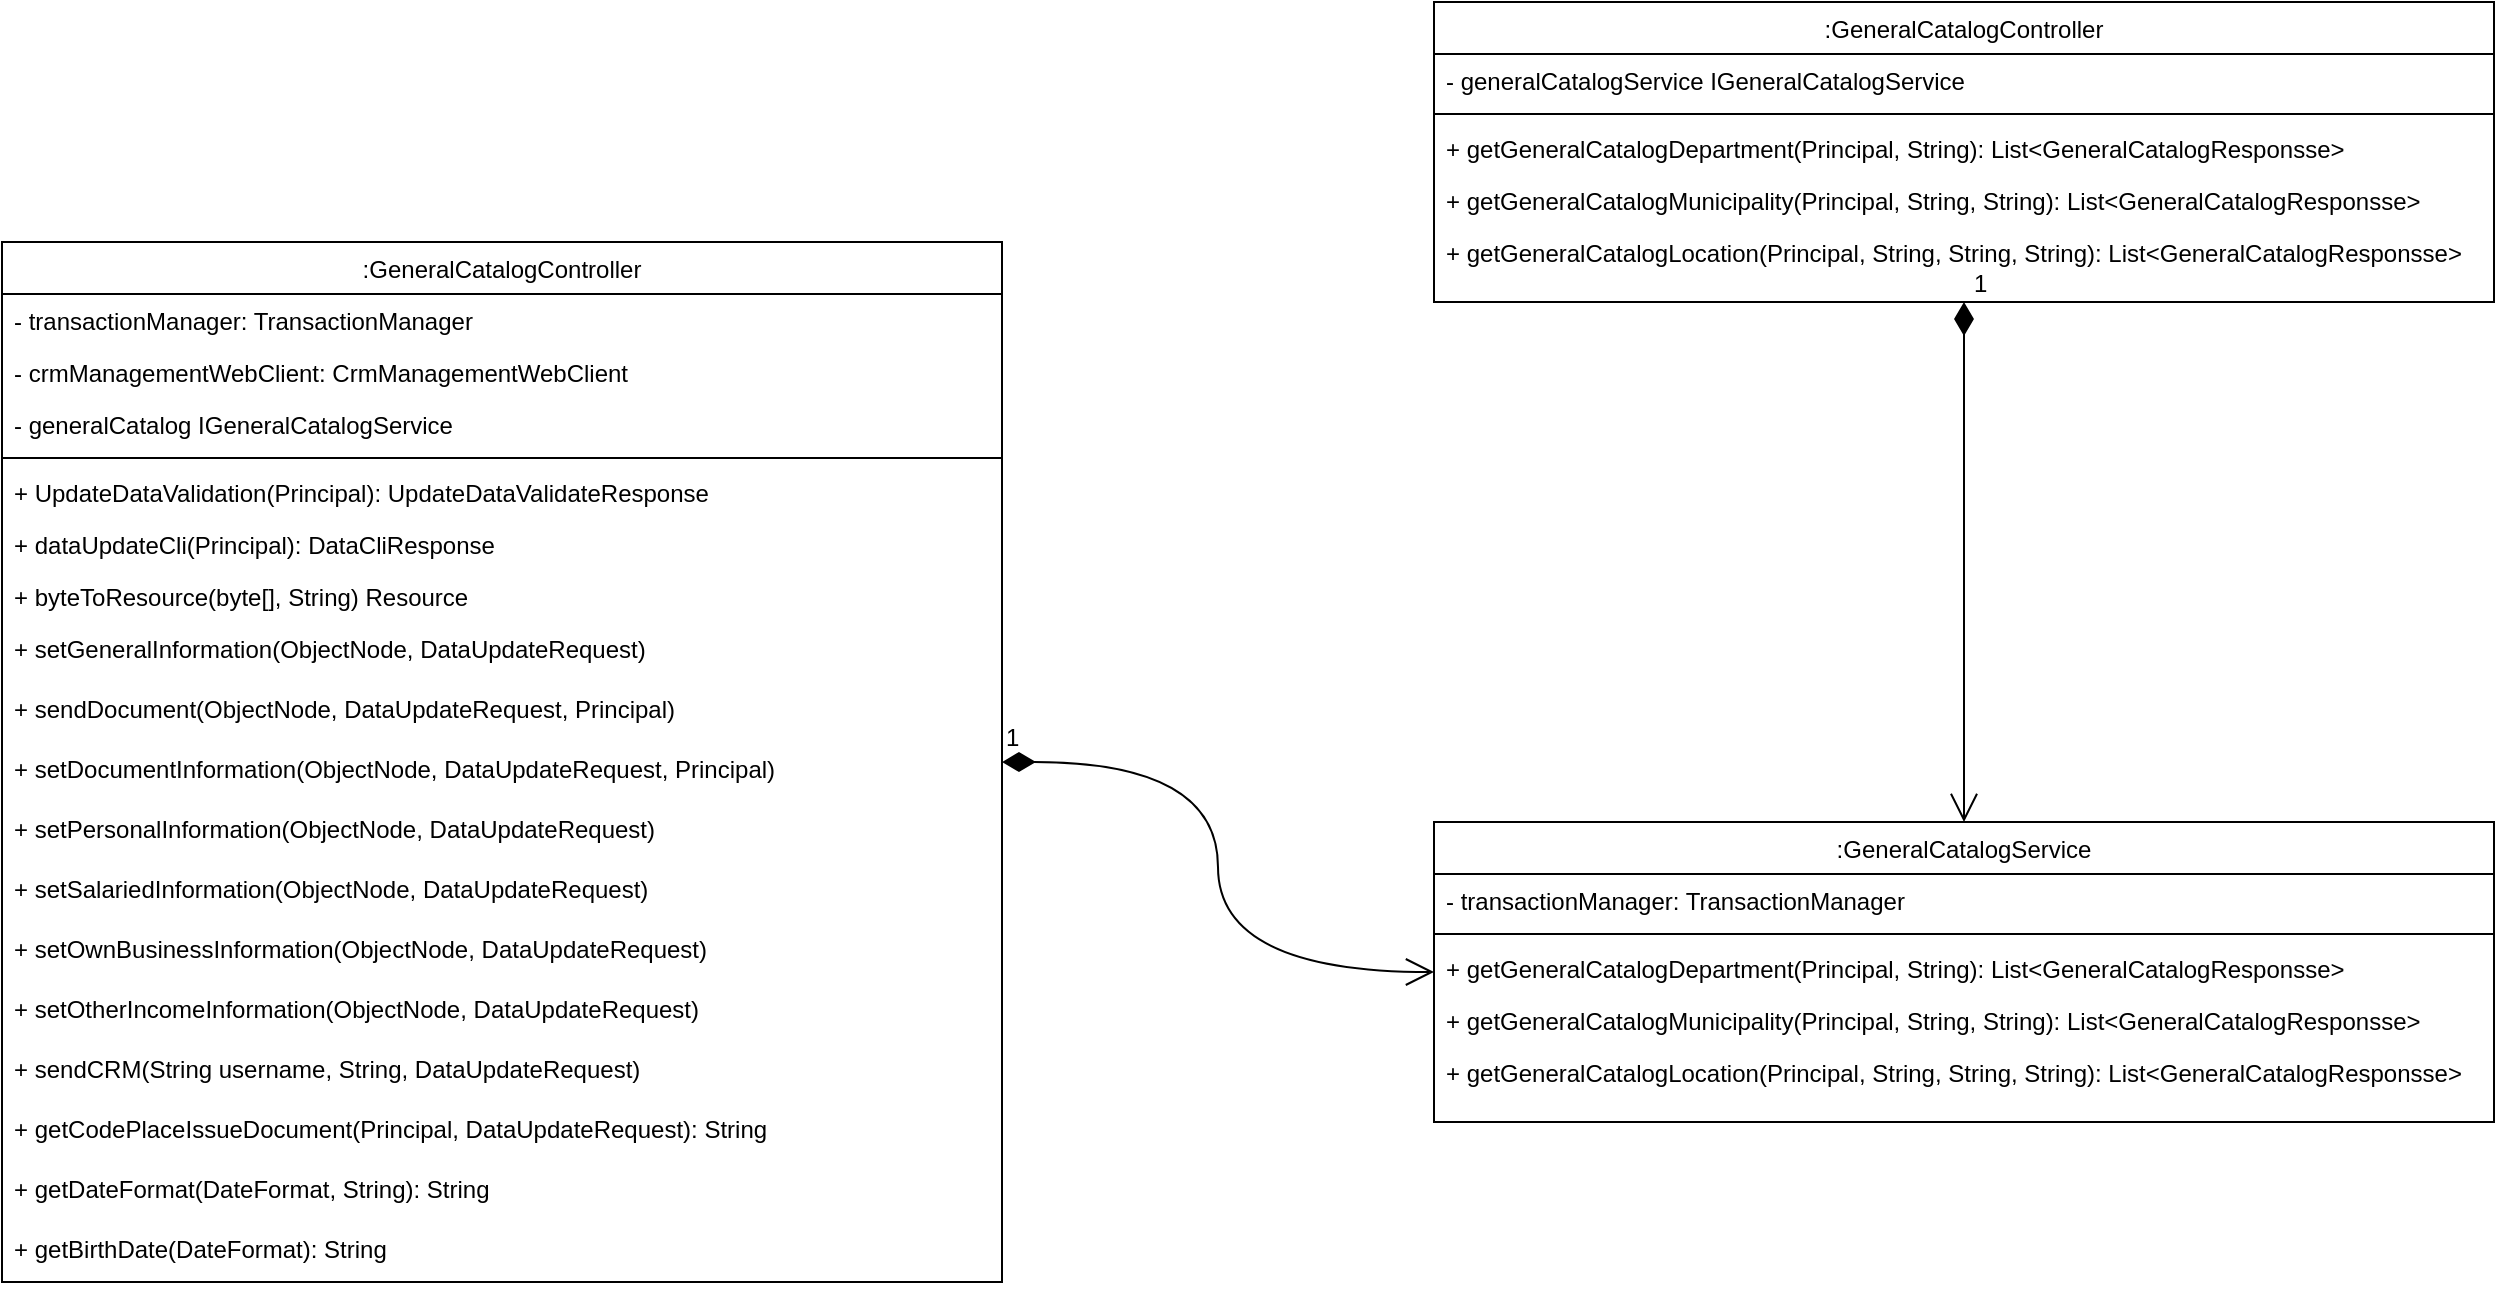 <mxfile version="24.0.2" type="github">
  <diagram id="C5RBs43oDa-KdzZeNtuy" name="Page-1">
    <mxGraphModel dx="2277" dy="2562" grid="1" gridSize="10" guides="1" tooltips="1" connect="1" arrows="1" fold="1" page="1" pageScale="1" pageWidth="827" pageHeight="1169" math="0" shadow="0">
      <root>
        <mxCell id="WIyWlLk6GJQsqaUBKTNV-0" />
        <mxCell id="WIyWlLk6GJQsqaUBKTNV-1" parent="WIyWlLk6GJQsqaUBKTNV-0" />
        <mxCell id="a0fRmnBFIjUAvSHUjLkj-1" value=":GeneralCatalogController" style="swimlane;fontStyle=0;align=center;verticalAlign=top;childLayout=stackLayout;horizontal=1;startSize=26;horizontalStack=0;resizeParent=1;resizeLast=0;collapsible=1;marginBottom=0;rounded=0;shadow=0;strokeWidth=1;" vertex="1" parent="WIyWlLk6GJQsqaUBKTNV-1">
          <mxGeometry x="880" y="-390" width="530" height="150" as="geometry">
            <mxRectangle x="550" y="140" width="160" height="26" as="alternateBounds" />
          </mxGeometry>
        </mxCell>
        <mxCell id="a0fRmnBFIjUAvSHUjLkj-2" value="- generalCatalogService IGeneralCatalogService" style="text;align=left;verticalAlign=top;spacingLeft=4;spacingRight=4;overflow=hidden;rotatable=0;points=[[0,0.5],[1,0.5]];portConstraint=eastwest;" vertex="1" parent="a0fRmnBFIjUAvSHUjLkj-1">
          <mxGeometry y="26" width="530" height="26" as="geometry" />
        </mxCell>
        <mxCell id="a0fRmnBFIjUAvSHUjLkj-7" value="" style="line;html=1;strokeWidth=1;align=left;verticalAlign=middle;spacingTop=-1;spacingLeft=3;spacingRight=3;rotatable=0;labelPosition=right;points=[];portConstraint=eastwest;" vertex="1" parent="a0fRmnBFIjUAvSHUjLkj-1">
          <mxGeometry y="52" width="530" height="8" as="geometry" />
        </mxCell>
        <mxCell id="a0fRmnBFIjUAvSHUjLkj-8" value="+ getGeneralCatalogDepartment(Principal, String): List&lt;GeneralCatalogResponsse&gt;" style="text;align=left;verticalAlign=top;spacingLeft=4;spacingRight=4;overflow=hidden;rotatable=0;points=[[0,0.5],[1,0.5]];portConstraint=eastwest;" vertex="1" parent="a0fRmnBFIjUAvSHUjLkj-1">
          <mxGeometry y="60" width="530" height="26" as="geometry" />
        </mxCell>
        <mxCell id="a0fRmnBFIjUAvSHUjLkj-10" value="+ getGeneralCatalogMunicipality(Principal, String, String): List&lt;GeneralCatalogResponsse&gt;" style="text;align=left;verticalAlign=top;spacingLeft=4;spacingRight=4;overflow=hidden;rotatable=0;points=[[0,0.5],[1,0.5]];portConstraint=eastwest;" vertex="1" parent="a0fRmnBFIjUAvSHUjLkj-1">
          <mxGeometry y="86" width="530" height="26" as="geometry" />
        </mxCell>
        <mxCell id="a0fRmnBFIjUAvSHUjLkj-11" value="+ getGeneralCatalogLocation(Principal, String, String, String): List&lt;GeneralCatalogResponsse&gt;" style="text;align=left;verticalAlign=top;spacingLeft=4;spacingRight=4;overflow=hidden;rotatable=0;points=[[0,0.5],[1,0.5]];portConstraint=eastwest;" vertex="1" parent="a0fRmnBFIjUAvSHUjLkj-1">
          <mxGeometry y="112" width="530" height="26" as="geometry" />
        </mxCell>
        <mxCell id="a0fRmnBFIjUAvSHUjLkj-12" value=":GeneralCatalogController" style="swimlane;fontStyle=0;align=center;verticalAlign=top;childLayout=stackLayout;horizontal=1;startSize=26;horizontalStack=0;resizeParent=1;resizeLast=0;collapsible=1;marginBottom=0;rounded=0;shadow=0;strokeWidth=1;" vertex="1" parent="WIyWlLk6GJQsqaUBKTNV-1">
          <mxGeometry x="164" y="-270" width="500" height="520" as="geometry">
            <mxRectangle x="550" y="140" width="160" height="26" as="alternateBounds" />
          </mxGeometry>
        </mxCell>
        <mxCell id="a0fRmnBFIjUAvSHUjLkj-13" value="- transactionManager: TransactionManager    " style="text;align=left;verticalAlign=top;spacingLeft=4;spacingRight=4;overflow=hidden;rotatable=0;points=[[0,0.5],[1,0.5]];portConstraint=eastwest;" vertex="1" parent="a0fRmnBFIjUAvSHUjLkj-12">
          <mxGeometry y="26" width="500" height="26" as="geometry" />
        </mxCell>
        <mxCell id="a0fRmnBFIjUAvSHUjLkj-19" value="- crmManagementWebClient: CrmManagementWebClient" style="text;align=left;verticalAlign=top;spacingLeft=4;spacingRight=4;overflow=hidden;rotatable=0;points=[[0,0.5],[1,0.5]];portConstraint=eastwest;" vertex="1" parent="a0fRmnBFIjUAvSHUjLkj-12">
          <mxGeometry y="52" width="500" height="26" as="geometry" />
        </mxCell>
        <mxCell id="a0fRmnBFIjUAvSHUjLkj-20" value="- generalCatalog IGeneralCatalogService" style="text;align=left;verticalAlign=top;spacingLeft=4;spacingRight=4;overflow=hidden;rotatable=0;points=[[0,0.5],[1,0.5]];portConstraint=eastwest;" vertex="1" parent="a0fRmnBFIjUAvSHUjLkj-12">
          <mxGeometry y="78" width="500" height="26" as="geometry" />
        </mxCell>
        <mxCell id="a0fRmnBFIjUAvSHUjLkj-14" value="" style="line;html=1;strokeWidth=1;align=left;verticalAlign=middle;spacingTop=-1;spacingLeft=3;spacingRight=3;rotatable=0;labelPosition=right;points=[];portConstraint=eastwest;" vertex="1" parent="a0fRmnBFIjUAvSHUjLkj-12">
          <mxGeometry y="104" width="500" height="8" as="geometry" />
        </mxCell>
        <mxCell id="a0fRmnBFIjUAvSHUjLkj-15" value="+ UpdateDataValidation(Principal): UpdateDataValidateResponse" style="text;align=left;verticalAlign=top;spacingLeft=4;spacingRight=4;overflow=hidden;rotatable=0;points=[[0,0.5],[1,0.5]];portConstraint=eastwest;" vertex="1" parent="a0fRmnBFIjUAvSHUjLkj-12">
          <mxGeometry y="112" width="500" height="26" as="geometry" />
        </mxCell>
        <mxCell id="a0fRmnBFIjUAvSHUjLkj-16" value="+ dataUpdateCli(Principal): DataCliResponse" style="text;align=left;verticalAlign=top;spacingLeft=4;spacingRight=4;overflow=hidden;rotatable=0;points=[[0,0.5],[1,0.5]];portConstraint=eastwest;" vertex="1" parent="a0fRmnBFIjUAvSHUjLkj-12">
          <mxGeometry y="138" width="500" height="26" as="geometry" />
        </mxCell>
        <mxCell id="a0fRmnBFIjUAvSHUjLkj-17" value="+ byteToResource(byte[], String) Resource" style="text;align=left;verticalAlign=top;spacingLeft=4;spacingRight=4;overflow=hidden;rotatable=0;points=[[0,0.5],[1,0.5]];portConstraint=eastwest;" vertex="1" parent="a0fRmnBFIjUAvSHUjLkj-12">
          <mxGeometry y="164" width="500" height="26" as="geometry" />
        </mxCell>
        <mxCell id="a0fRmnBFIjUAvSHUjLkj-23" value="+ setGeneralInformation(ObjectNode, DataUpdateRequest)" style="text;align=left;verticalAlign=top;spacingLeft=4;spacingRight=4;overflow=hidden;rotatable=0;points=[[0,0.5],[1,0.5]];portConstraint=eastwest;" vertex="1" parent="a0fRmnBFIjUAvSHUjLkj-12">
          <mxGeometry y="190" width="500" height="30" as="geometry" />
        </mxCell>
        <mxCell id="a0fRmnBFIjUAvSHUjLkj-30" value="+ sendDocument(ObjectNode, DataUpdateRequest, Principal)" style="text;align=left;verticalAlign=top;spacingLeft=4;spacingRight=4;overflow=hidden;rotatable=0;points=[[0,0.5],[1,0.5]];portConstraint=eastwest;" vertex="1" parent="a0fRmnBFIjUAvSHUjLkj-12">
          <mxGeometry y="220" width="500" height="30" as="geometry" />
        </mxCell>
        <mxCell id="a0fRmnBFIjUAvSHUjLkj-32" value="+ setDocumentInformation(ObjectNode, DataUpdateRequest, Principal)" style="text;align=left;verticalAlign=top;spacingLeft=4;spacingRight=4;overflow=hidden;rotatable=0;points=[[0,0.5],[1,0.5]];portConstraint=eastwest;" vertex="1" parent="a0fRmnBFIjUAvSHUjLkj-12">
          <mxGeometry y="250" width="500" height="30" as="geometry" />
        </mxCell>
        <mxCell id="a0fRmnBFIjUAvSHUjLkj-33" value="+ setPersonalInformation(ObjectNode, DataUpdateRequest)" style="text;align=left;verticalAlign=top;spacingLeft=4;spacingRight=4;overflow=hidden;rotatable=0;points=[[0,0.5],[1,0.5]];portConstraint=eastwest;" vertex="1" parent="a0fRmnBFIjUAvSHUjLkj-12">
          <mxGeometry y="280" width="500" height="30" as="geometry" />
        </mxCell>
        <mxCell id="a0fRmnBFIjUAvSHUjLkj-34" value="+ setSalariedInformation(ObjectNode, DataUpdateRequest)" style="text;align=left;verticalAlign=top;spacingLeft=4;spacingRight=4;overflow=hidden;rotatable=0;points=[[0,0.5],[1,0.5]];portConstraint=eastwest;" vertex="1" parent="a0fRmnBFIjUAvSHUjLkj-12">
          <mxGeometry y="310" width="500" height="30" as="geometry" />
        </mxCell>
        <mxCell id="a0fRmnBFIjUAvSHUjLkj-35" value="+ setOwnBusinessInformation(ObjectNode, DataUpdateRequest)" style="text;align=left;verticalAlign=top;spacingLeft=4;spacingRight=4;overflow=hidden;rotatable=0;points=[[0,0.5],[1,0.5]];portConstraint=eastwest;" vertex="1" parent="a0fRmnBFIjUAvSHUjLkj-12">
          <mxGeometry y="340" width="500" height="30" as="geometry" />
        </mxCell>
        <mxCell id="a0fRmnBFIjUAvSHUjLkj-36" value="+ setOtherIncomeInformation(ObjectNode, DataUpdateRequest)" style="text;align=left;verticalAlign=top;spacingLeft=4;spacingRight=4;overflow=hidden;rotatable=0;points=[[0,0.5],[1,0.5]];portConstraint=eastwest;" vertex="1" parent="a0fRmnBFIjUAvSHUjLkj-12">
          <mxGeometry y="370" width="500" height="30" as="geometry" />
        </mxCell>
        <mxCell id="a0fRmnBFIjUAvSHUjLkj-37" value="+ sendCRM(String username, String, DataUpdateRequest)" style="text;align=left;verticalAlign=top;spacingLeft=4;spacingRight=4;overflow=hidden;rotatable=0;points=[[0,0.5],[1,0.5]];portConstraint=eastwest;" vertex="1" parent="a0fRmnBFIjUAvSHUjLkj-12">
          <mxGeometry y="400" width="500" height="30" as="geometry" />
        </mxCell>
        <mxCell id="a0fRmnBFIjUAvSHUjLkj-38" value="+ getCodePlaceIssueDocument(Principal, DataUpdateRequest): String" style="text;align=left;verticalAlign=top;spacingLeft=4;spacingRight=4;overflow=hidden;rotatable=0;points=[[0,0.5],[1,0.5]];portConstraint=eastwest;" vertex="1" parent="a0fRmnBFIjUAvSHUjLkj-12">
          <mxGeometry y="430" width="500" height="30" as="geometry" />
        </mxCell>
        <mxCell id="a0fRmnBFIjUAvSHUjLkj-39" value="+ getDateFormat(DateFormat, String): String" style="text;align=left;verticalAlign=top;spacingLeft=4;spacingRight=4;overflow=hidden;rotatable=0;points=[[0,0.5],[1,0.5]];portConstraint=eastwest;" vertex="1" parent="a0fRmnBFIjUAvSHUjLkj-12">
          <mxGeometry y="460" width="500" height="30" as="geometry" />
        </mxCell>
        <mxCell id="a0fRmnBFIjUAvSHUjLkj-40" value="+ getBirthDate(DateFormat): String" style="text;align=left;verticalAlign=top;spacingLeft=4;spacingRight=4;overflow=hidden;rotatable=0;points=[[0,0.5],[1,0.5]];portConstraint=eastwest;" vertex="1" parent="a0fRmnBFIjUAvSHUjLkj-12">
          <mxGeometry y="490" width="500" height="30" as="geometry" />
        </mxCell>
        <mxCell id="a0fRmnBFIjUAvSHUjLkj-47" value=":GeneralCatalogService" style="swimlane;fontStyle=0;align=center;verticalAlign=top;childLayout=stackLayout;horizontal=1;startSize=26;horizontalStack=0;resizeParent=1;resizeLast=0;collapsible=1;marginBottom=0;rounded=0;shadow=0;strokeWidth=1;" vertex="1" parent="WIyWlLk6GJQsqaUBKTNV-1">
          <mxGeometry x="880" y="20" width="530" height="150" as="geometry">
            <mxRectangle x="550" y="140" width="160" height="26" as="alternateBounds" />
          </mxGeometry>
        </mxCell>
        <mxCell id="a0fRmnBFIjUAvSHUjLkj-48" value="- transactionManager: TransactionManager" style="text;align=left;verticalAlign=top;spacingLeft=4;spacingRight=4;overflow=hidden;rotatable=0;points=[[0,0.5],[1,0.5]];portConstraint=eastwest;" vertex="1" parent="a0fRmnBFIjUAvSHUjLkj-47">
          <mxGeometry y="26" width="530" height="26" as="geometry" />
        </mxCell>
        <mxCell id="a0fRmnBFIjUAvSHUjLkj-49" value="" style="line;html=1;strokeWidth=1;align=left;verticalAlign=middle;spacingTop=-1;spacingLeft=3;spacingRight=3;rotatable=0;labelPosition=right;points=[];portConstraint=eastwest;" vertex="1" parent="a0fRmnBFIjUAvSHUjLkj-47">
          <mxGeometry y="52" width="530" height="8" as="geometry" />
        </mxCell>
        <mxCell id="a0fRmnBFIjUAvSHUjLkj-50" value="+ getGeneralCatalogDepartment(Principal, String): List&lt;GeneralCatalogResponsse&gt;" style="text;align=left;verticalAlign=top;spacingLeft=4;spacingRight=4;overflow=hidden;rotatable=0;points=[[0,0.5],[1,0.5]];portConstraint=eastwest;" vertex="1" parent="a0fRmnBFIjUAvSHUjLkj-47">
          <mxGeometry y="60" width="530" height="26" as="geometry" />
        </mxCell>
        <mxCell id="a0fRmnBFIjUAvSHUjLkj-51" value="+ getGeneralCatalogMunicipality(Principal, String, String): List&lt;GeneralCatalogResponsse&gt;" style="text;align=left;verticalAlign=top;spacingLeft=4;spacingRight=4;overflow=hidden;rotatable=0;points=[[0,0.5],[1,0.5]];portConstraint=eastwest;" vertex="1" parent="a0fRmnBFIjUAvSHUjLkj-47">
          <mxGeometry y="86" width="530" height="26" as="geometry" />
        </mxCell>
        <mxCell id="a0fRmnBFIjUAvSHUjLkj-52" value="+ getGeneralCatalogLocation(Principal, String, String, String): List&lt;GeneralCatalogResponsse&gt;" style="text;align=left;verticalAlign=top;spacingLeft=4;spacingRight=4;overflow=hidden;rotatable=0;points=[[0,0.5],[1,0.5]];portConstraint=eastwest;" vertex="1" parent="a0fRmnBFIjUAvSHUjLkj-47">
          <mxGeometry y="112" width="530" height="26" as="geometry" />
        </mxCell>
        <mxCell id="a0fRmnBFIjUAvSHUjLkj-54" value="1" style="endArrow=open;html=1;endSize=12;startArrow=diamondThin;startSize=14;startFill=1;edgeStyle=orthogonalEdgeStyle;align=left;verticalAlign=bottom;rounded=0;fontSize=12;curved=1;" edge="1" parent="WIyWlLk6GJQsqaUBKTNV-1" source="a0fRmnBFIjUAvSHUjLkj-1" target="a0fRmnBFIjUAvSHUjLkj-47">
          <mxGeometry x="-1" y="3" relative="1" as="geometry">
            <mxPoint x="270" y="-60" as="sourcePoint" />
            <mxPoint x="430" y="-1" as="targetPoint" />
            <Array as="points">
              <mxPoint x="1145" y="-130" />
              <mxPoint x="1145" y="-130" />
            </Array>
          </mxGeometry>
        </mxCell>
        <mxCell id="a0fRmnBFIjUAvSHUjLkj-55" value="1" style="endArrow=open;html=1;endSize=12;startArrow=diamondThin;startSize=14;startFill=1;edgeStyle=orthogonalEdgeStyle;align=left;verticalAlign=bottom;rounded=0;fontSize=12;curved=1;" edge="1" parent="WIyWlLk6GJQsqaUBKTNV-1" source="a0fRmnBFIjUAvSHUjLkj-12" target="a0fRmnBFIjUAvSHUjLkj-47">
          <mxGeometry x="-1" y="3" relative="1" as="geometry">
            <mxPoint x="430" y="190" as="sourcePoint" />
            <mxPoint x="900" y="-50" as="targetPoint" />
          </mxGeometry>
        </mxCell>
      </root>
    </mxGraphModel>
  </diagram>
</mxfile>
